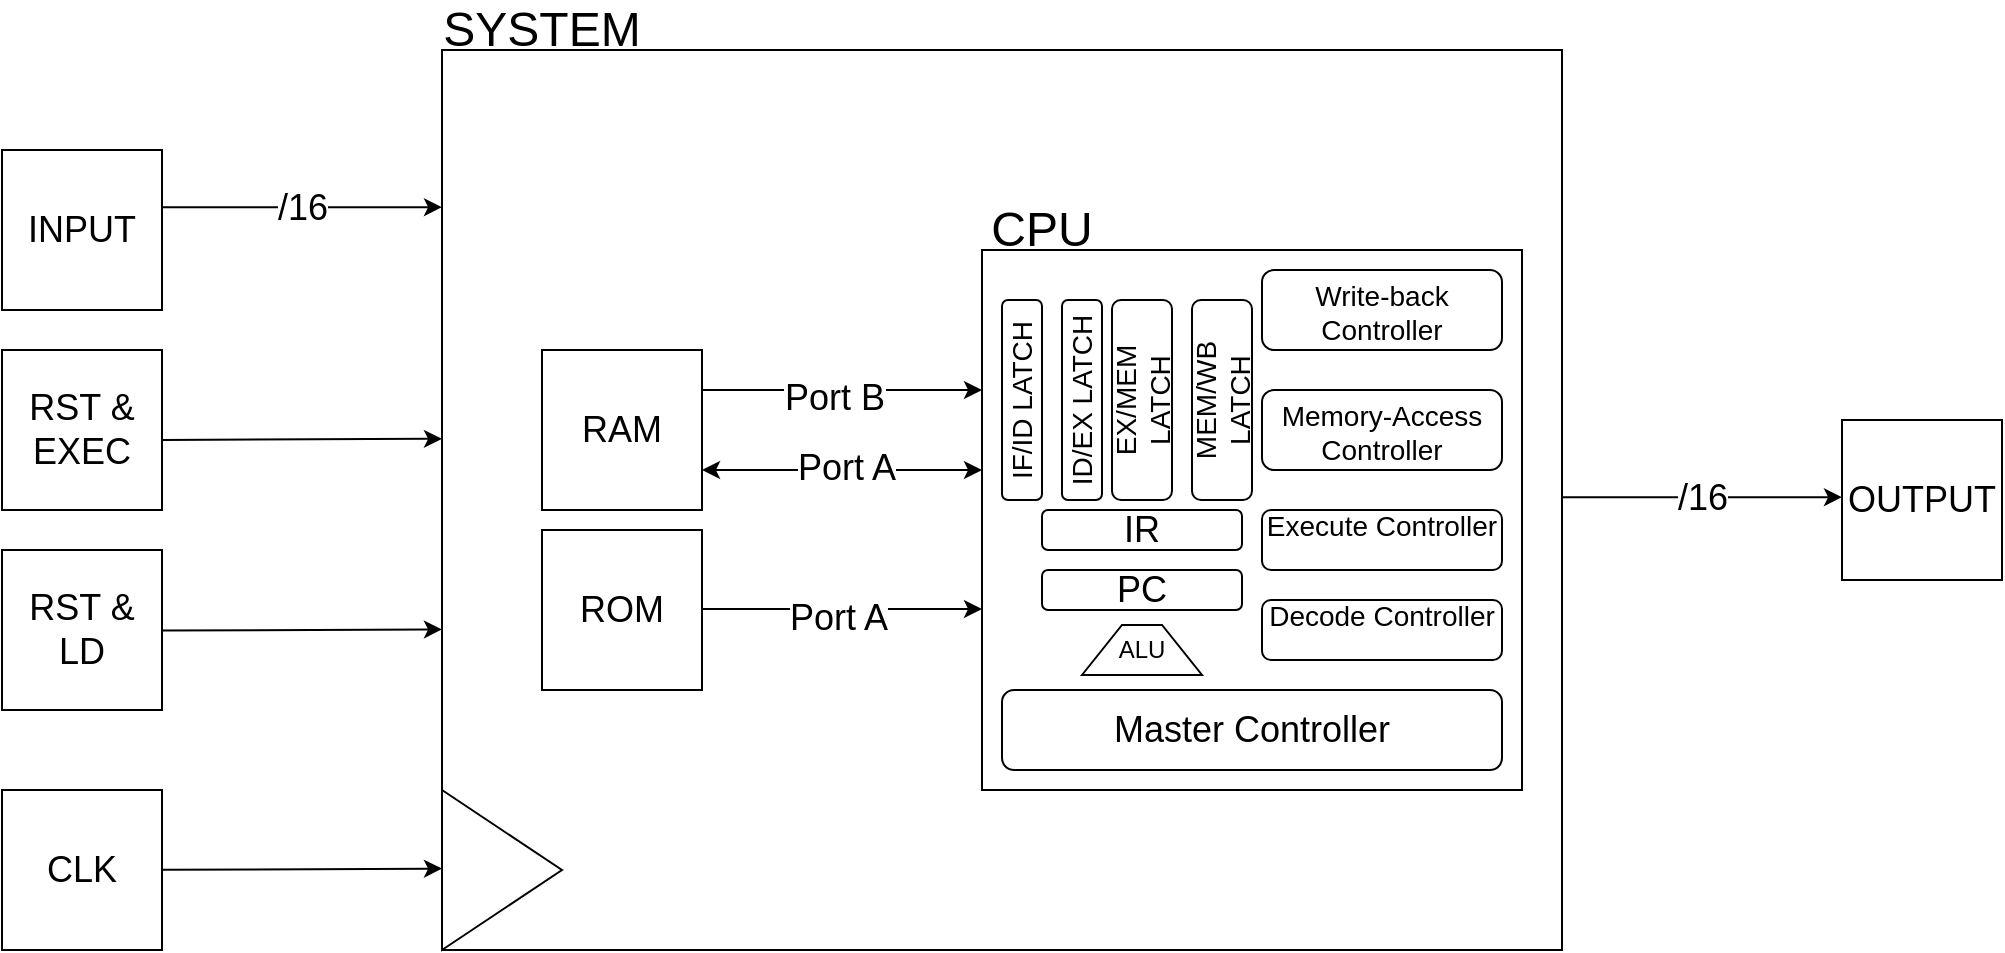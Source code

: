 <mxfile version="13.7.9" type="device"><diagram id="R2lEEEUBdFMjLlhIrx00" name="Page-1"><mxGraphModel dx="1326" dy="806" grid="1" gridSize="10" guides="1" tooltips="1" connect="1" arrows="1" fold="1" page="1" pageScale="1" pageWidth="1100" pageHeight="850" math="0" shadow="0" extFonts="Permanent Marker^https://fonts.googleapis.com/css?family=Permanent+Marker"><root><mxCell id="0"/><mxCell id="1" parent="0"/><mxCell id="X3PCDu2fBGx8L9nMq9Kp-46" value="" style="rounded=0;whiteSpace=wrap;html=1;" parent="1" vertex="1"><mxGeometry x="240" y="200" width="560" height="450" as="geometry"/></mxCell><mxCell id="X3PCDu2fBGx8L9nMq9Kp-2" value="&lt;font style=&quot;font-size: 18px&quot;&gt;RAM&lt;/font&gt;" style="whiteSpace=wrap;html=1;aspect=fixed;" parent="1" vertex="1"><mxGeometry x="290" y="350" width="80" height="80" as="geometry"/></mxCell><mxCell id="X3PCDu2fBGx8L9nMq9Kp-3" value="&lt;font style=&quot;font-size: 18px&quot;&gt;ROM&lt;/font&gt;" style="whiteSpace=wrap;html=1;aspect=fixed;" parent="1" vertex="1"><mxGeometry x="290" y="440" width="80" height="80" as="geometry"/></mxCell><mxCell id="X3PCDu2fBGx8L9nMq9Kp-4" value="" style="endArrow=classic;startArrow=classic;html=1;" parent="1" edge="1"><mxGeometry width="50" height="50" relative="1" as="geometry"><mxPoint x="370" y="410" as="sourcePoint"/><mxPoint x="510" y="410" as="targetPoint"/></mxGeometry></mxCell><mxCell id="X3PCDu2fBGx8L9nMq9Kp-5" value="" style="endArrow=classic;html=1;" parent="1" edge="1"><mxGeometry width="50" height="50" relative="1" as="geometry"><mxPoint x="370" y="370" as="sourcePoint"/><mxPoint x="510" y="370" as="targetPoint"/></mxGeometry></mxCell><mxCell id="X3PCDu2fBGx8L9nMq9Kp-7" value="" style="endArrow=classic;html=1;" parent="1" edge="1"><mxGeometry width="50" height="50" relative="1" as="geometry"><mxPoint x="370" y="479.5" as="sourcePoint"/><mxPoint x="510" y="479.5" as="targetPoint"/></mxGeometry></mxCell><mxCell id="X3PCDu2fBGx8L9nMq9Kp-9" value="&lt;font style=&quot;font-size: 18px&quot;&gt;INPUT&lt;/font&gt;" style="whiteSpace=wrap;html=1;aspect=fixed;" parent="1" vertex="1"><mxGeometry x="20" y="250" width="80" height="80" as="geometry"/></mxCell><mxCell id="X3PCDu2fBGx8L9nMq9Kp-10" value="" style="endArrow=classic;html=1;" parent="1" edge="1"><mxGeometry width="50" height="50" relative="1" as="geometry"><mxPoint x="100" y="278.57" as="sourcePoint"/><mxPoint x="240" y="278.57" as="targetPoint"/></mxGeometry></mxCell><mxCell id="X3PCDu2fBGx8L9nMq9Kp-11" value="&lt;font style=&quot;font-size: 18px&quot;&gt;/1&lt;/font&gt;&lt;font style=&quot;font-size: 18px&quot;&gt;6&lt;/font&gt;" style="edgeLabel;html=1;align=center;verticalAlign=middle;resizable=0;points=[];" parent="X3PCDu2fBGx8L9nMq9Kp-10" vertex="1" connectable="0"><mxGeometry x="0.271" y="-3" relative="1" as="geometry"><mxPoint x="-19" y="-2.5" as="offset"/></mxGeometry></mxCell><mxCell id="X3PCDu2fBGx8L9nMq9Kp-12" value="&lt;span style=&quot;font-size: 18px&quot;&gt;Port B&lt;/span&gt;" style="edgeLabel;html=1;align=center;verticalAlign=middle;resizable=0;points=[];" parent="1" vertex="1" connectable="0"><mxGeometry x="440" y="370" as="geometry"><mxPoint x="-4" y="4" as="offset"/></mxGeometry></mxCell><mxCell id="X3PCDu2fBGx8L9nMq9Kp-13" value="&lt;span style=&quot;font-size: 18px&quot;&gt;Port A&lt;br&gt;&lt;/span&gt;" style="edgeLabel;html=1;align=center;verticalAlign=middle;resizable=0;points=[];" parent="1" vertex="1" connectable="0"><mxGeometry x="450" y="390" as="geometry"><mxPoint x="-8" y="19" as="offset"/></mxGeometry></mxCell><mxCell id="X3PCDu2fBGx8L9nMq9Kp-14" value="&lt;span style=&quot;font-size: 18px&quot;&gt;Port A&lt;br&gt;&lt;/span&gt;" style="edgeLabel;html=1;align=center;verticalAlign=middle;resizable=0;points=[];" parent="1" vertex="1" connectable="0"><mxGeometry x="440" y="430" as="geometry"><mxPoint x="-2" y="54" as="offset"/></mxGeometry></mxCell><mxCell id="X3PCDu2fBGx8L9nMq9Kp-18" value="&lt;font style=&quot;font-size: 18px&quot;&gt;OUTPUT&lt;/font&gt;" style="whiteSpace=wrap;html=1;aspect=fixed;" parent="1" vertex="1"><mxGeometry x="940" y="385" width="80" height="80" as="geometry"/></mxCell><mxCell id="X3PCDu2fBGx8L9nMq9Kp-19" value="" style="endArrow=classic;html=1;" parent="1" edge="1"><mxGeometry width="50" height="50" relative="1" as="geometry"><mxPoint x="800" y="423.57" as="sourcePoint"/><mxPoint x="940" y="423.57" as="targetPoint"/></mxGeometry></mxCell><mxCell id="X3PCDu2fBGx8L9nMq9Kp-20" value="&lt;font style=&quot;font-size: 18px&quot;&gt;/1&lt;/font&gt;&lt;font style=&quot;font-size: 18px&quot;&gt;6&lt;/font&gt;" style="edgeLabel;html=1;align=center;verticalAlign=middle;resizable=0;points=[];" parent="X3PCDu2fBGx8L9nMq9Kp-19" vertex="1" connectable="0"><mxGeometry x="0.271" y="-3" relative="1" as="geometry"><mxPoint x="-19" y="-2.5" as="offset"/></mxGeometry></mxCell><mxCell id="X3PCDu2fBGx8L9nMq9Kp-21" value="" style="rounded=0;whiteSpace=wrap;html=1;" parent="1" vertex="1"><mxGeometry x="510" y="300" width="270" height="270" as="geometry"/></mxCell><mxCell id="X3PCDu2fBGx8L9nMq9Kp-22" value="&lt;font style=&quot;font-size: 18px&quot;&gt;PC&lt;br&gt;&lt;/font&gt;" style="rounded=1;whiteSpace=wrap;html=1;rotation=0;" parent="1" vertex="1"><mxGeometry x="540" y="460" width="100" height="20" as="geometry"/></mxCell><mxCell id="X3PCDu2fBGx8L9nMq9Kp-24" value="&lt;font&gt;&lt;font style=&quot;font-size: 18px&quot;&gt;Master Controller&lt;/font&gt;&lt;br&gt;&lt;/font&gt;" style="rounded=1;whiteSpace=wrap;html=1;rotation=0;" parent="1" vertex="1"><mxGeometry x="520" y="520" width="250" height="40" as="geometry"/></mxCell><mxCell id="X3PCDu2fBGx8L9nMq9Kp-26" value="&lt;font style=&quot;font-size: 18px&quot;&gt;IR&lt;br&gt;&lt;/font&gt;" style="rounded=1;whiteSpace=wrap;html=1;rotation=0;" parent="1" vertex="1"><mxGeometry x="540" y="430" width="100" height="20" as="geometry"/></mxCell><mxCell id="X3PCDu2fBGx8L9nMq9Kp-27" value="&lt;font&gt;&lt;font style=&quot;font-size: 14px&quot;&gt;IF/ID LATCH&lt;/font&gt;&lt;br&gt;&lt;/font&gt;" style="rounded=1;whiteSpace=wrap;html=1;rotation=-90;" parent="1" vertex="1"><mxGeometry x="480" y="365" width="100" height="20" as="geometry"/></mxCell><mxCell id="X3PCDu2fBGx8L9nMq9Kp-28" value="&lt;font&gt;&lt;font style=&quot;font-size: 14px&quot;&gt;Decode Controller&lt;br&gt;&lt;/font&gt;&lt;br&gt;&lt;/font&gt;" style="rounded=1;whiteSpace=wrap;html=1;rotation=0;" parent="1" vertex="1"><mxGeometry x="650" y="475" width="120" height="30" as="geometry"/></mxCell><mxCell id="X3PCDu2fBGx8L9nMq9Kp-30" value="&lt;font&gt;&lt;font style=&quot;font-size: 14px&quot;&gt;Execute Controller&lt;br&gt;&lt;/font&gt;&lt;br&gt;&lt;/font&gt;" style="rounded=1;whiteSpace=wrap;html=1;rotation=0;" parent="1" vertex="1"><mxGeometry x="650" y="430" width="120" height="30" as="geometry"/></mxCell><mxCell id="X3PCDu2fBGx8L9nMq9Kp-31" value="&lt;font&gt;&lt;font style=&quot;font-size: 14px&quot;&gt;&lt;br&gt;Memory-Access Controller&lt;br&gt;&lt;/font&gt;&lt;br&gt;&lt;/font&gt;" style="rounded=1;whiteSpace=wrap;html=1;rotation=0;" parent="1" vertex="1"><mxGeometry x="650" y="370" width="120" height="40" as="geometry"/></mxCell><mxCell id="X3PCDu2fBGx8L9nMq9Kp-33" value="&lt;font&gt;&lt;font style=&quot;font-size: 14px&quot;&gt;&lt;br&gt;Write-back Controller&lt;br&gt;&lt;/font&gt;&lt;br&gt;&lt;/font&gt;" style="rounded=1;whiteSpace=wrap;html=1;rotation=0;" parent="1" vertex="1"><mxGeometry x="650" y="310" width="120" height="40" as="geometry"/></mxCell><mxCell id="X3PCDu2fBGx8L9nMq9Kp-35" value="&lt;font&gt;&lt;font style=&quot;font-size: 14px&quot;&gt;ID/EX LATCH&lt;/font&gt;&lt;br&gt;&lt;/font&gt;" style="rounded=1;whiteSpace=wrap;html=1;rotation=-90;" parent="1" vertex="1"><mxGeometry x="510" y="365" width="100" height="20" as="geometry"/></mxCell><mxCell id="X3PCDu2fBGx8L9nMq9Kp-36" value="&lt;font&gt;&lt;font style=&quot;font-size: 14px&quot;&gt;EX/MEM LATCH&lt;/font&gt;&lt;br&gt;&lt;/font&gt;" style="rounded=1;whiteSpace=wrap;html=1;rotation=-90;" parent="1" vertex="1"><mxGeometry x="540" y="360" width="100" height="30" as="geometry"/></mxCell><mxCell id="X3PCDu2fBGx8L9nMq9Kp-37" value="&lt;font&gt;&lt;font style=&quot;font-size: 14px&quot;&gt;MEM/WB LATCH&lt;/font&gt;&lt;br&gt;&lt;/font&gt;" style="rounded=1;whiteSpace=wrap;html=1;rotation=-90;" parent="1" vertex="1"><mxGeometry x="580" y="360" width="100" height="30" as="geometry"/></mxCell><mxCell id="X3PCDu2fBGx8L9nMq9Kp-39" style="edgeStyle=orthogonalEdgeStyle;rounded=0;orthogonalLoop=1;jettySize=auto;html=1;exitX=0.5;exitY=1;exitDx=0;exitDy=0;" parent="1" source="X3PCDu2fBGx8L9nMq9Kp-26" target="X3PCDu2fBGx8L9nMq9Kp-26" edge="1"><mxGeometry relative="1" as="geometry"/></mxCell><mxCell id="X3PCDu2fBGx8L9nMq9Kp-40" value="ALU" style="shape=trapezoid;perimeter=trapezoidPerimeter;whiteSpace=wrap;html=1;fixedSize=1;rotation=0;" parent="1" vertex="1"><mxGeometry x="560" y="487.5" width="60" height="25" as="geometry"/></mxCell><mxCell id="X3PCDu2fBGx8L9nMq9Kp-47" value="&lt;font style=&quot;font-size: 18px&quot;&gt;RST &amp;amp; EXEC&lt;/font&gt;" style="whiteSpace=wrap;html=1;aspect=fixed;" parent="1" vertex="1"><mxGeometry x="20" y="350" width="80" height="80" as="geometry"/></mxCell><mxCell id="X3PCDu2fBGx8L9nMq9Kp-48" value="&lt;font style=&quot;font-size: 18px&quot;&gt;RST &amp;amp; LD&lt;/font&gt;" style="whiteSpace=wrap;html=1;aspect=fixed;" parent="1" vertex="1"><mxGeometry x="20" y="450" width="80" height="80" as="geometry"/></mxCell><mxCell id="X3PCDu2fBGx8L9nMq9Kp-50" value="" style="endArrow=classic;html=1;entryX=0;entryY=0.432;entryDx=0;entryDy=0;entryPerimeter=0;" parent="1" target="X3PCDu2fBGx8L9nMq9Kp-46" edge="1"><mxGeometry width="50" height="50" relative="1" as="geometry"><mxPoint x="100" y="395" as="sourcePoint"/><mxPoint x="150" y="345" as="targetPoint"/></mxGeometry></mxCell><mxCell id="X3PCDu2fBGx8L9nMq9Kp-51" value="" style="endArrow=classic;html=1;entryX=0;entryY=0.432;entryDx=0;entryDy=0;entryPerimeter=0;" parent="1" edge="1"><mxGeometry width="50" height="50" relative="1" as="geometry"><mxPoint x="100" y="490.3" as="sourcePoint"/><mxPoint x="240" y="489.7" as="targetPoint"/></mxGeometry></mxCell><mxCell id="X3PCDu2fBGx8L9nMq9Kp-53" value="" style="triangle;whiteSpace=wrap;html=1;" parent="1" vertex="1"><mxGeometry x="240" y="570" width="60" height="80" as="geometry"/></mxCell><mxCell id="X3PCDu2fBGx8L9nMq9Kp-54" value="&lt;font style=&quot;font-size: 18px&quot;&gt;CLK&lt;/font&gt;" style="whiteSpace=wrap;html=1;aspect=fixed;" parent="1" vertex="1"><mxGeometry x="20" y="570" width="80" height="80" as="geometry"/></mxCell><mxCell id="X3PCDu2fBGx8L9nMq9Kp-55" value="" style="endArrow=classic;html=1;entryX=0;entryY=0.432;entryDx=0;entryDy=0;entryPerimeter=0;" parent="1" edge="1"><mxGeometry width="50" height="50" relative="1" as="geometry"><mxPoint x="100" y="609.89" as="sourcePoint"/><mxPoint x="240" y="609.29" as="targetPoint"/></mxGeometry></mxCell><mxCell id="X3PCDu2fBGx8L9nMq9Kp-58" value="&lt;font style=&quot;font-size: 24px&quot;&gt;SYSTEM&lt;/font&gt;" style="text;html=1;strokeColor=none;fillColor=none;align=center;verticalAlign=middle;whiteSpace=wrap;rounded=0;" parent="1" vertex="1"><mxGeometry x="270" y="180" width="40" height="20" as="geometry"/></mxCell><mxCell id="X3PCDu2fBGx8L9nMq9Kp-59" value="&lt;span style=&quot;font-size: 24px&quot;&gt;CPU&lt;/span&gt;" style="text;html=1;strokeColor=none;fillColor=none;align=center;verticalAlign=middle;whiteSpace=wrap;rounded=0;" parent="1" vertex="1"><mxGeometry x="520" y="280" width="40" height="20" as="geometry"/></mxCell></root></mxGraphModel></diagram></mxfile>